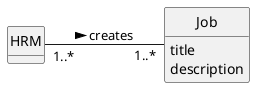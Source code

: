 @startuml
skinparam monochrome true
skinparam packageStyle rectangle
skinparam shadowing false

left to right direction

skinparam classAttributeIconSize 0

hide circle
hide methods

class HRM {
}

class Job {
    title
    description
}

HRM "1..*" -- "1..*" Job : creates >

@enduml